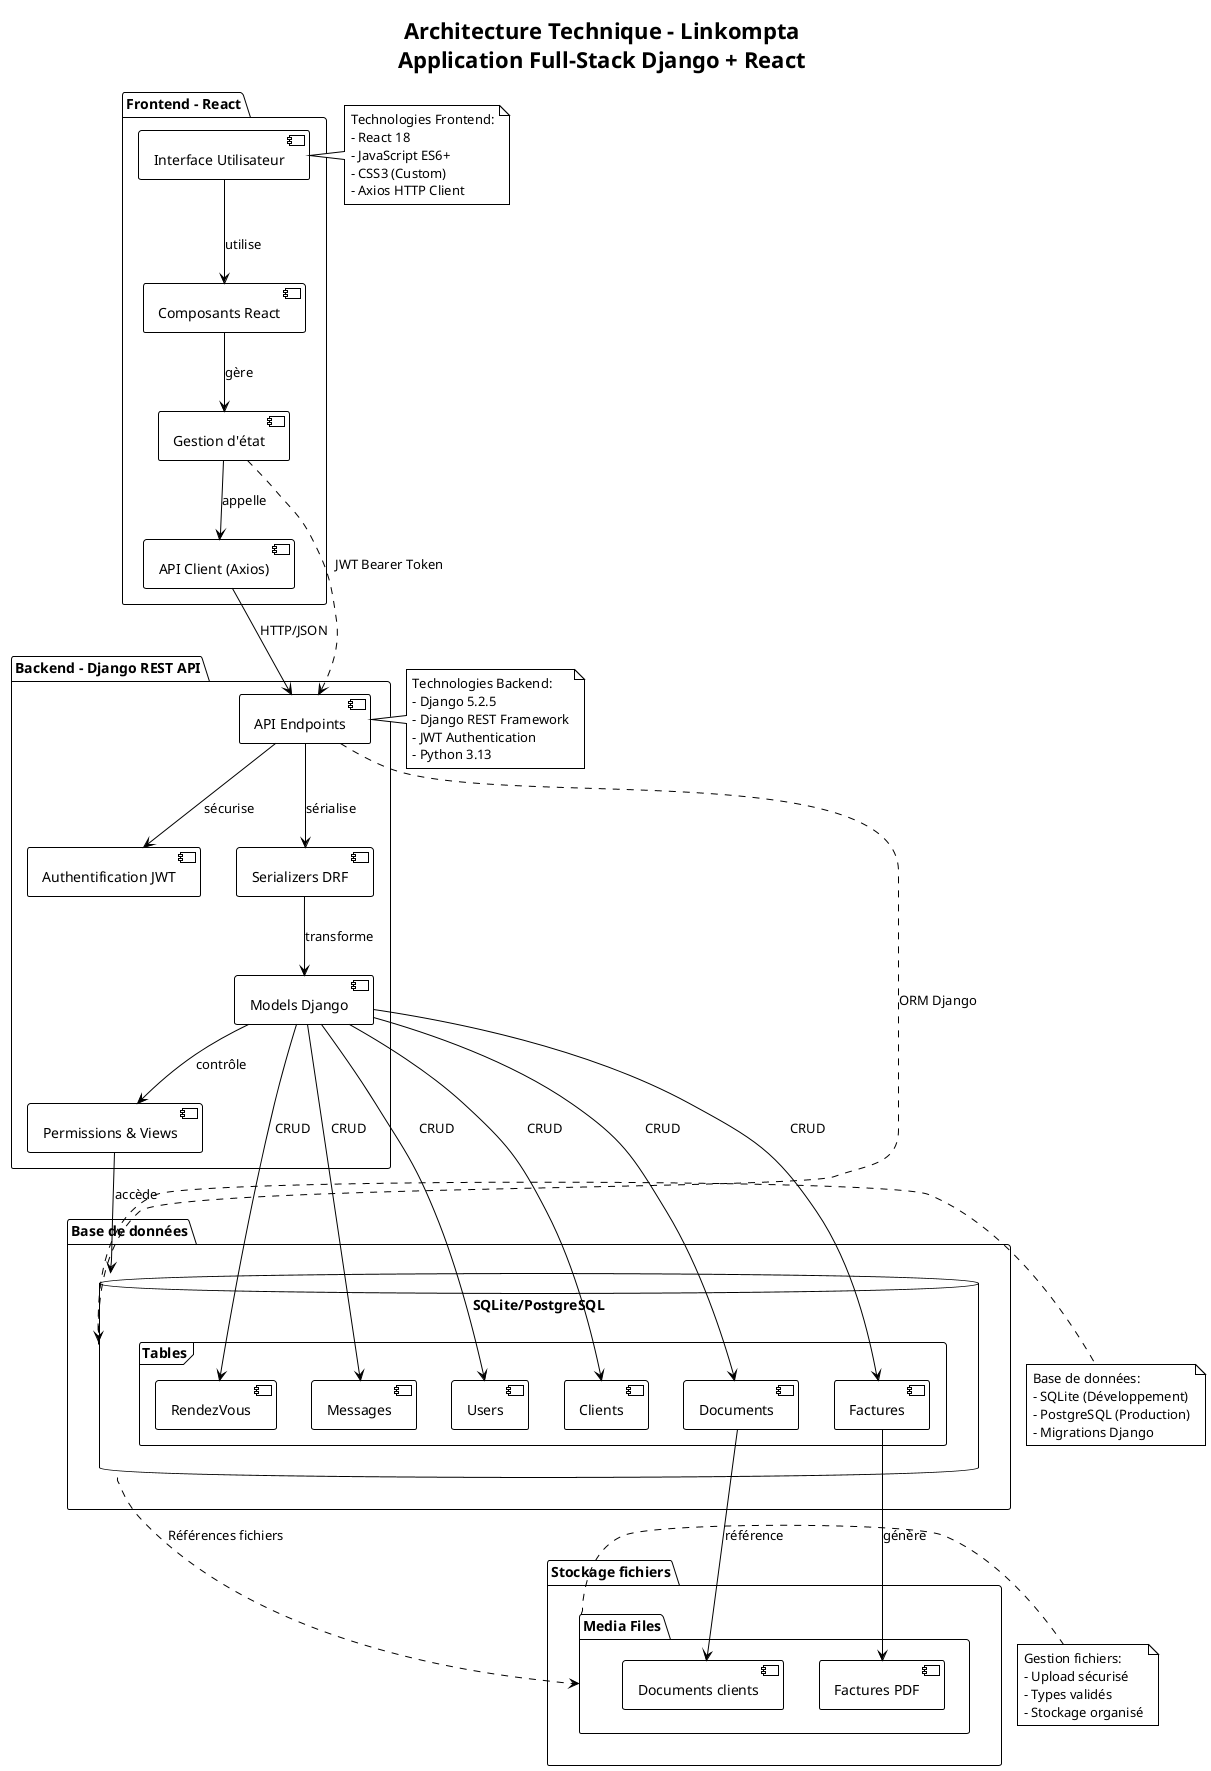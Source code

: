 @startuml Linkompta_Architecture_Technique
!theme plain
title Architecture Technique - Linkompta\nApplication Full-Stack Django + React

' Définition des composants
package "Frontend - React" {
  component [Interface Utilisateur] as UI
  component [Composants React] as Components
  component [Gestion d'état] as State
  component [API Client (Axios)] as ApiClient
}

package "Backend - Django REST API" {
  component [Authentification JWT] as Auth
  component [API Endpoints] as API
  component [Models Django] as Models
  component [Serializers DRF] as Serializers
  component [Permissions & Views] as Permissions
}

package "Base de données" {
  database "SQLite/PostgreSQL" as DB {
    frame "Tables" {
      [Users] as UsersTable
      [Clients] as ClientsTable
      [Documents] as DocsTable
      [Factures] as InvoicesTable
      [RendezVous] as MeetingsTable
      [Messages] as MessagesTable
    }
  }
}

package "Stockage fichiers" {
  folder "Media Files" as MediaFiles {
    file [Documents clients] as ClientDocs
    file [Factures PDF] as InvoicePDF
  }
}

' Relations Frontend
UI --> Components : utilise
Components --> State : gère
State --> ApiClient : appelle
ApiClient --> API : HTTP/JSON

' Relations Backend
API --> Auth : sécurise
API --> Serializers : sérialise
Serializers --> Models : transforme
Models --> Permissions : contrôle
Permissions --> DB : accède

' Relations données
Models --> UsersTable : CRUD
Models --> ClientsTable : CRUD
Models --> DocsTable : CRUD
Models --> InvoicesTable : CRUD
Models --> MeetingsTable : CRUD
Models --> MessagesTable : CRUD

' Relations fichiers
DocsTable --> ClientDocs : référence
InvoicesTable --> InvoicePDF : génère

' Technologies utilisées
note right of UI : Technologies Frontend:\n- React 18\n- JavaScript ES6+\n- CSS3 (Custom)\n- Axios HTTP Client

note right of API : Technologies Backend:\n- Django 5.2.5\n- Django REST Framework\n- JWT Authentication\n- Python 3.13

note right of DB : Base de données:\n- SQLite (Développement)\n- PostgreSQL (Production)\n- Migrations Django

note right of MediaFiles : Gestion fichiers:\n- Upload sécurisé\n- Types validés\n- Stockage organisé

' Flux de données principal
State ..> API : JWT Bearer Token
API ..> DB : ORM Django
DB ..> MediaFiles : Références fichiers

@enduml
